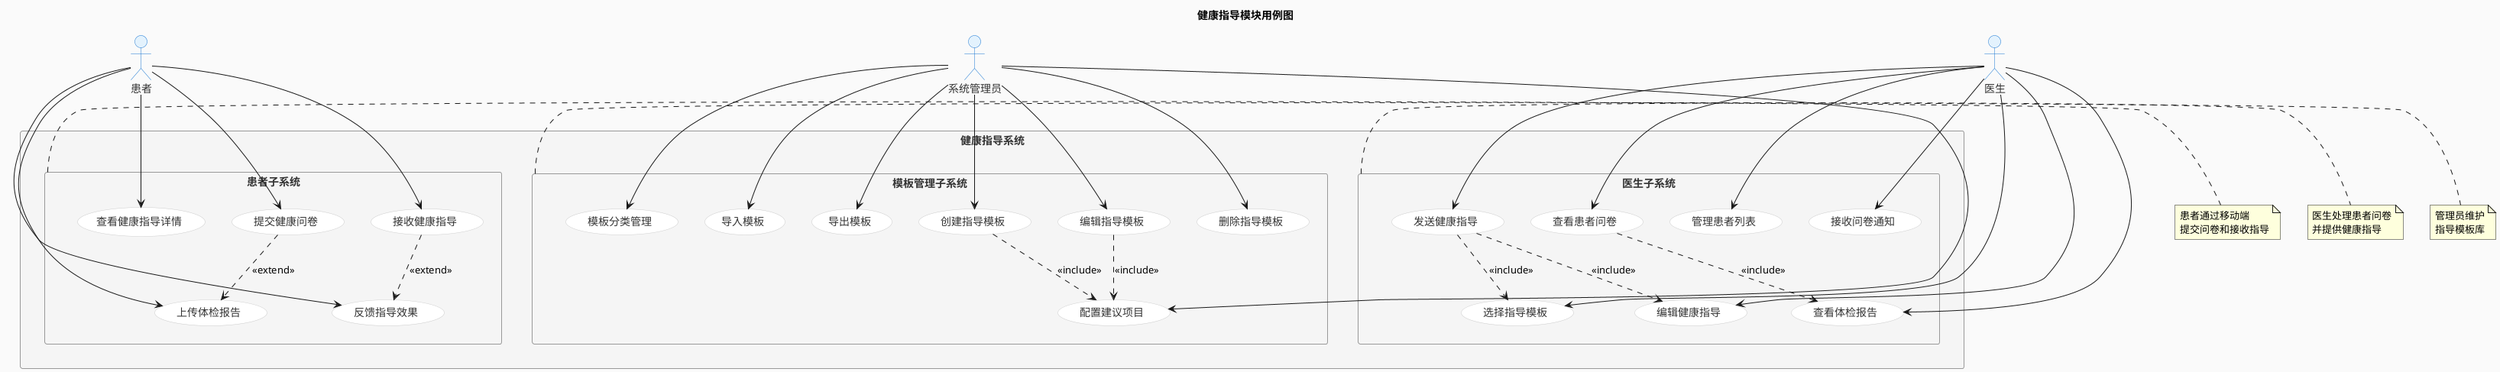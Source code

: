 @startuml 健康指导模块用例图

skinparam backgroundColor #FAFAFA
skinparam actor {
    BackgroundColor #E3F2FD
    BorderColor #1976D2
    FontColor #333333
}
skinparam usecase {
    BackgroundColor #FFFFFF
    BorderColor #CCCCCC
    FontColor #333333
}
skinparam rectangle {
    BackgroundColor #F5F5F5
    BorderColor #999999
    FontColor #333333
}

title 健康指导模块用例图

' 设置布局方向
top to bottom direction

' 参与者定义
actor "患者" as Patient
actor "医生" as Doctor
actor "系统管理员" as Admin

' 定义系统边界
rectangle "健康指导系统" {
    
    ' 患者功能区域
    rectangle "患者子系统" as PatientSystem {
        usecase "提交健康问卷" as UC1
        usecase "上传体检报告" as UC2
        usecase "接收健康指导" as UC3
        usecase "查看健康指导详情" as UC4
        usecase "反馈指导效果" as UC5
    }
    
    ' 医生功能区域
    rectangle "医生子系统" as DoctorSystem {
        usecase "接收问卷通知" as UC6
        usecase "查看患者问卷" as UC7
        usecase "查看体检报告" as UC8
        usecase "选择指导模板" as UC9
        usecase "编辑健康指导" as UC10
        usecase "发送健康指导" as UC11
        usecase "管理患者列表" as UC12
    }
    
    ' 管理员功能区域
    rectangle "模板管理子系统" as AdminSystem {
        usecase "创建指导模板" as UC13
        usecase "编辑指导模板" as UC14
        usecase "删除指导模板" as UC15
        usecase "模板分类管理" as UC16
        usecase "导入模板" as UC17
        usecase "导出模板" as UC18
        usecase "配置建议项目" as UC19
    }
}

' 患者与用例的关联
Patient --> UC1
Patient --> UC2
Patient --> UC3
Patient --> UC4
Patient --> UC5

' 医生与用例的关联
Doctor --> UC6
Doctor --> UC7
Doctor --> UC8
Doctor --> UC9
Doctor --> UC10
Doctor --> UC11
Doctor --> UC12

' 管理员与用例的关联
Admin --> UC13
Admin --> UC14
Admin --> UC15
Admin --> UC16
Admin --> UC17
Admin --> UC18
Admin --> UC19

' 用例之间的关系
UC1 ..> UC2 : <<extend>>
UC3 ..> UC5 : <<extend>>

UC11 ..> UC9 : <<include>>
UC11 ..> UC10 : <<include>>
UC7 ..> UC8 : <<include>>

UC13 ..> UC19 : <<include>>
UC14 ..> UC19 : <<include>>

' 添加注释
note right of PatientSystem : 患者通过移动端\n提交问卷和接收指导
note right of DoctorSystem : 医生处理患者问卷\n并提供健康指导
note right of AdminSystem : 管理员维护\n指导模板库

@enduml